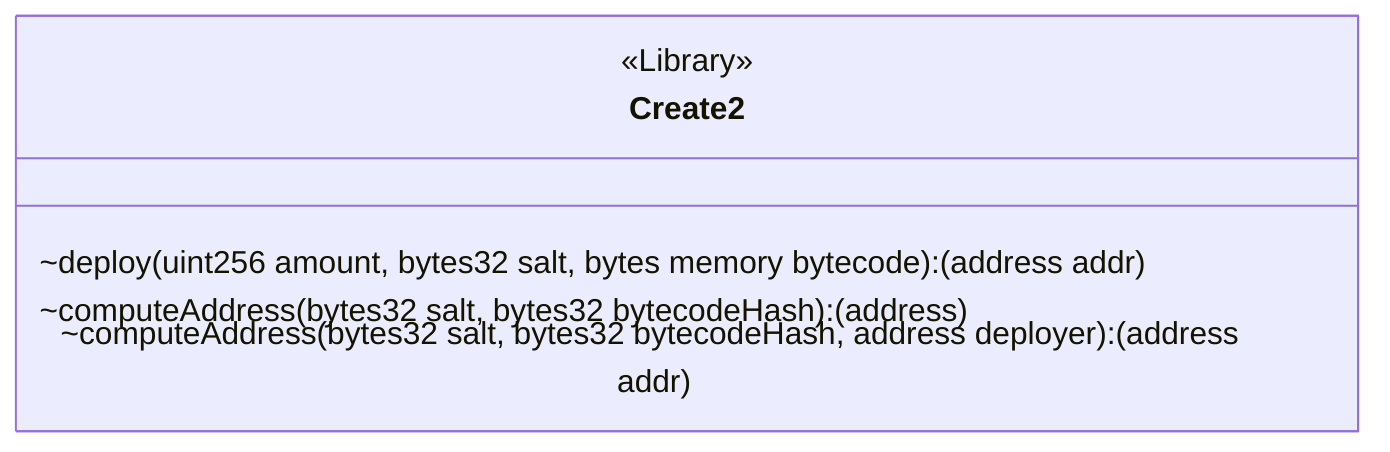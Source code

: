 classDiagram
  %% 495:3877:0
  class Create2 {
    <<Library>>
    ~deploy(uint256 amount, bytes32 salt, bytes memory bytecode): (address addr)
    ~computeAddress(bytes32 salt, bytes32 bytecodeHash): (address)
    ~computeAddress(bytes32 salt, bytes32 bytecodeHash, address deployer): (address addr)
  }